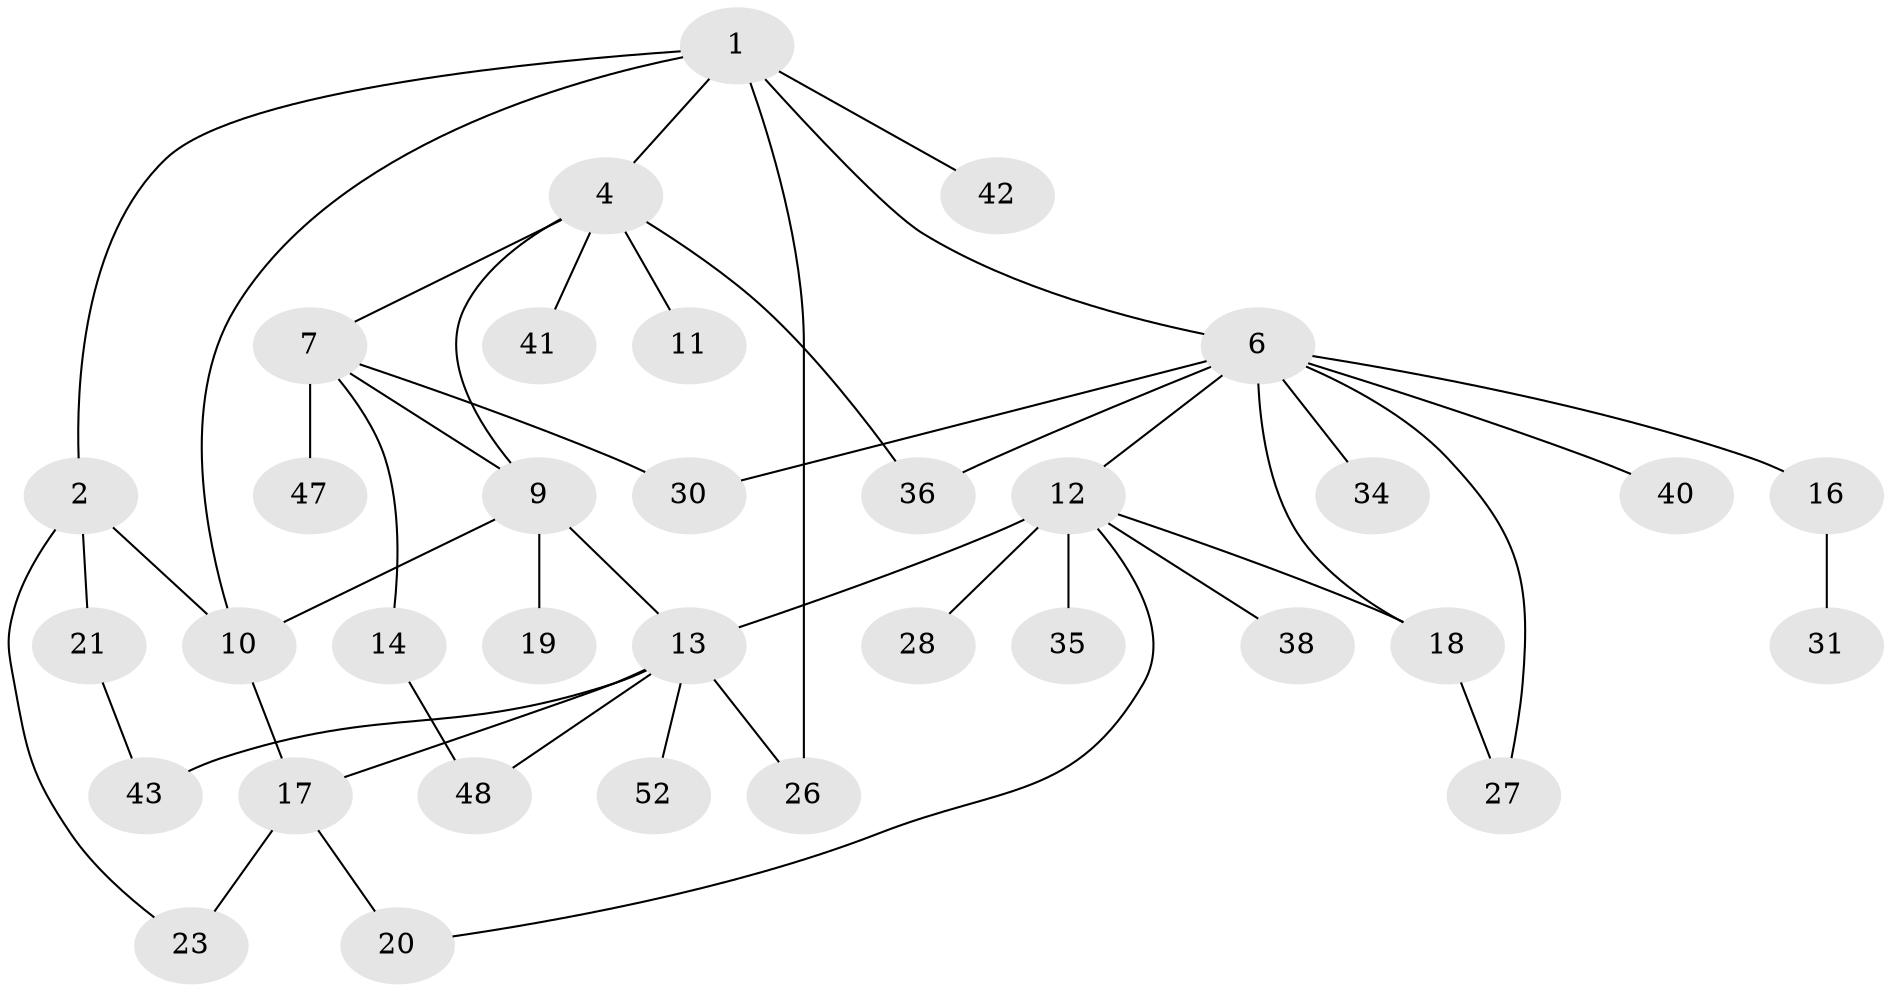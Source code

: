 // original degree distribution, {3: 0.23076923076923078, 5: 0.038461538461538464, 6: 0.057692307692307696, 4: 0.07692307692307693, 7: 0.019230769230769232, 2: 0.28846153846153844, 1: 0.28846153846153844}
// Generated by graph-tools (version 1.1) at 2025/10/02/27/25 16:10:50]
// undirected, 34 vertices, 47 edges
graph export_dot {
graph [start="1"]
  node [color=gray90,style=filled];
  1 [super="+3"];
  2 [super="+5"];
  4 [super="+51"];
  6 [super="+8"];
  7 [super="+46"];
  9;
  10 [super="+15"];
  11 [super="+32"];
  12 [super="+24"];
  13 [super="+22"];
  14 [super="+39"];
  16 [super="+25"];
  17 [super="+37"];
  18;
  19;
  20 [super="+45"];
  21 [super="+49"];
  23;
  26 [super="+29"];
  27 [super="+33"];
  28;
  30;
  31;
  34;
  35 [super="+50"];
  36;
  38;
  40;
  41;
  42;
  43 [super="+44"];
  47;
  48;
  52;
  1 -- 2;
  1 -- 4;
  1 -- 26;
  1 -- 42;
  1 -- 6;
  1 -- 10;
  2 -- 21;
  2 -- 23;
  2 -- 10;
  4 -- 7;
  4 -- 9;
  4 -- 11;
  4 -- 41;
  4 -- 36;
  6 -- 16;
  6 -- 30;
  6 -- 34;
  6 -- 18;
  6 -- 36;
  6 -- 40;
  6 -- 27;
  6 -- 12;
  7 -- 14;
  7 -- 30;
  7 -- 9;
  7 -- 47;
  9 -- 13;
  9 -- 19;
  9 -- 10;
  10 -- 17;
  12 -- 28;
  12 -- 18;
  12 -- 35 [weight=2];
  12 -- 38;
  12 -- 13;
  12 -- 20;
  13 -- 17;
  13 -- 26;
  13 -- 43;
  13 -- 48;
  13 -- 52;
  14 -- 48;
  16 -- 31;
  17 -- 20;
  17 -- 23;
  18 -- 27;
  21 -- 43;
}
